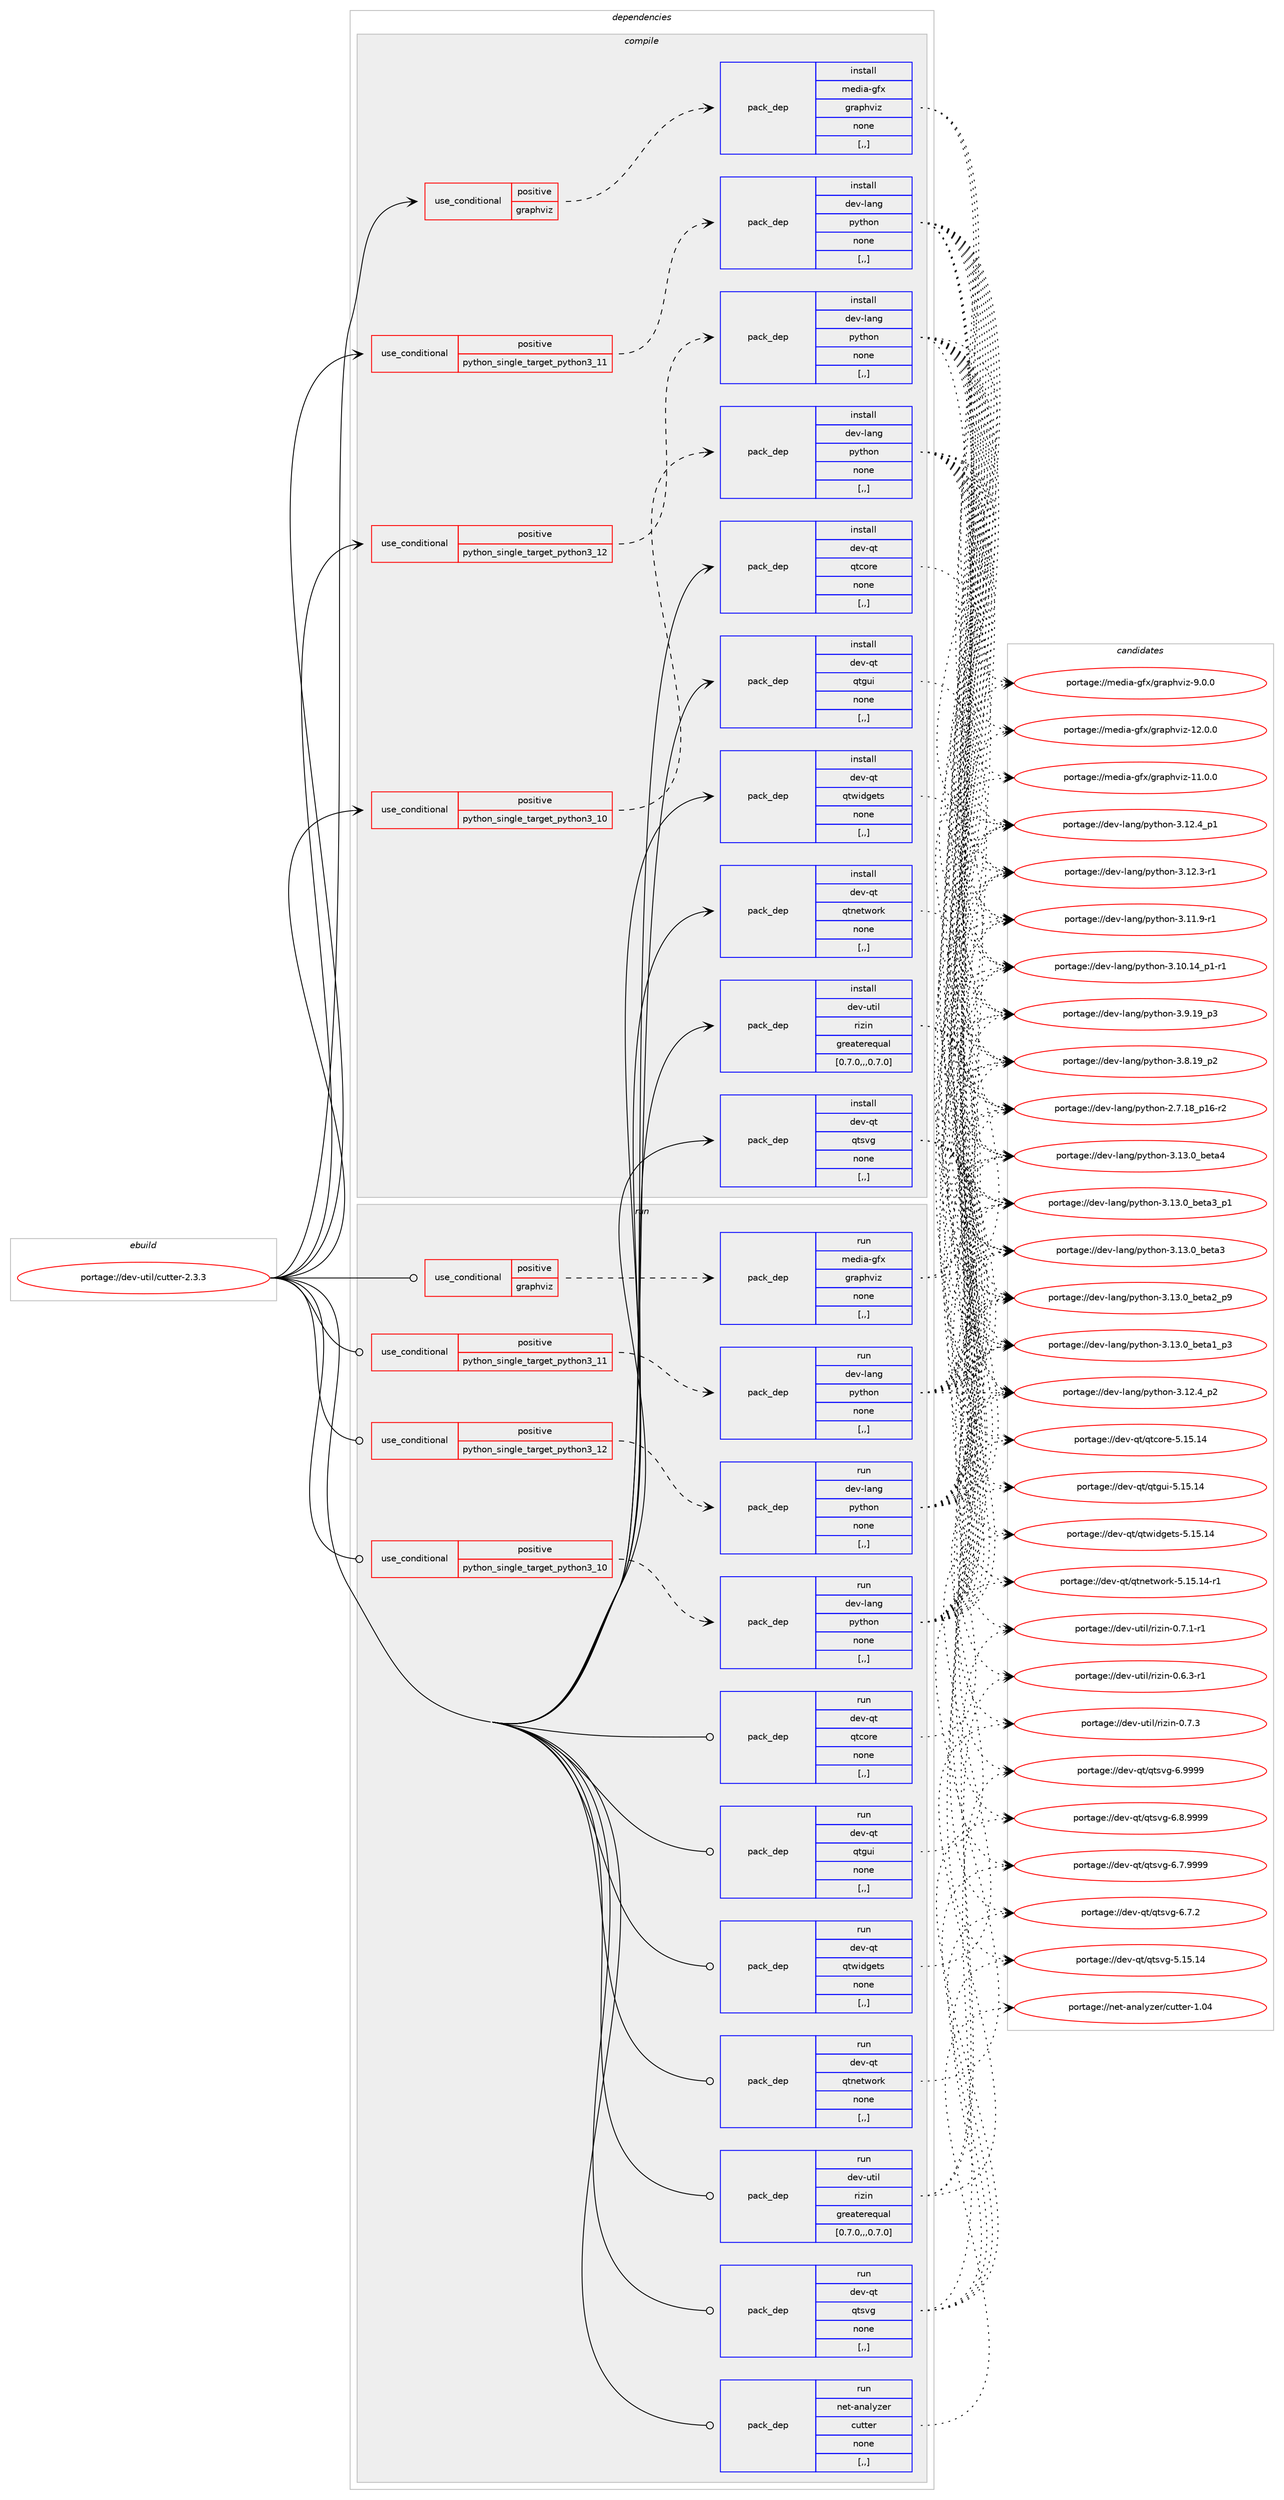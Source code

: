 digraph prolog {

# *************
# Graph options
# *************

newrank=true;
concentrate=true;
compound=true;
graph [rankdir=LR,fontname=Helvetica,fontsize=10,ranksep=1.5];#, ranksep=2.5, nodesep=0.2];
edge  [arrowhead=vee];
node  [fontname=Helvetica,fontsize=10];

# **********
# The ebuild
# **********

subgraph cluster_leftcol {
color=gray;
label=<<i>ebuild</i>>;
id [label="portage://dev-util/cutter-2.3.3", color=red, width=4, href="../dev-util/cutter-2.3.3.svg"];
}

# ****************
# The dependencies
# ****************

subgraph cluster_midcol {
color=gray;
label=<<i>dependencies</i>>;
subgraph cluster_compile {
fillcolor="#eeeeee";
style=filled;
label=<<i>compile</i>>;
subgraph cond60415 {
dependency214159 [label=<<TABLE BORDER="0" CELLBORDER="1" CELLSPACING="0" CELLPADDING="4"><TR><TD ROWSPAN="3" CELLPADDING="10">use_conditional</TD></TR><TR><TD>positive</TD></TR><TR><TD>graphviz</TD></TR></TABLE>>, shape=none, color=red];
subgraph pack152339 {
dependency214160 [label=<<TABLE BORDER="0" CELLBORDER="1" CELLSPACING="0" CELLPADDING="4" WIDTH="220"><TR><TD ROWSPAN="6" CELLPADDING="30">pack_dep</TD></TR><TR><TD WIDTH="110">install</TD></TR><TR><TD>media-gfx</TD></TR><TR><TD>graphviz</TD></TR><TR><TD>none</TD></TR><TR><TD>[,,]</TD></TR></TABLE>>, shape=none, color=blue];
}
dependency214159:e -> dependency214160:w [weight=20,style="dashed",arrowhead="vee"];
}
id:e -> dependency214159:w [weight=20,style="solid",arrowhead="vee"];
subgraph cond60416 {
dependency214161 [label=<<TABLE BORDER="0" CELLBORDER="1" CELLSPACING="0" CELLPADDING="4"><TR><TD ROWSPAN="3" CELLPADDING="10">use_conditional</TD></TR><TR><TD>positive</TD></TR><TR><TD>python_single_target_python3_10</TD></TR></TABLE>>, shape=none, color=red];
subgraph pack152340 {
dependency214162 [label=<<TABLE BORDER="0" CELLBORDER="1" CELLSPACING="0" CELLPADDING="4" WIDTH="220"><TR><TD ROWSPAN="6" CELLPADDING="30">pack_dep</TD></TR><TR><TD WIDTH="110">install</TD></TR><TR><TD>dev-lang</TD></TR><TR><TD>python</TD></TR><TR><TD>none</TD></TR><TR><TD>[,,]</TD></TR></TABLE>>, shape=none, color=blue];
}
dependency214161:e -> dependency214162:w [weight=20,style="dashed",arrowhead="vee"];
}
id:e -> dependency214161:w [weight=20,style="solid",arrowhead="vee"];
subgraph cond60417 {
dependency214163 [label=<<TABLE BORDER="0" CELLBORDER="1" CELLSPACING="0" CELLPADDING="4"><TR><TD ROWSPAN="3" CELLPADDING="10">use_conditional</TD></TR><TR><TD>positive</TD></TR><TR><TD>python_single_target_python3_11</TD></TR></TABLE>>, shape=none, color=red];
subgraph pack152341 {
dependency214164 [label=<<TABLE BORDER="0" CELLBORDER="1" CELLSPACING="0" CELLPADDING="4" WIDTH="220"><TR><TD ROWSPAN="6" CELLPADDING="30">pack_dep</TD></TR><TR><TD WIDTH="110">install</TD></TR><TR><TD>dev-lang</TD></TR><TR><TD>python</TD></TR><TR><TD>none</TD></TR><TR><TD>[,,]</TD></TR></TABLE>>, shape=none, color=blue];
}
dependency214163:e -> dependency214164:w [weight=20,style="dashed",arrowhead="vee"];
}
id:e -> dependency214163:w [weight=20,style="solid",arrowhead="vee"];
subgraph cond60418 {
dependency214165 [label=<<TABLE BORDER="0" CELLBORDER="1" CELLSPACING="0" CELLPADDING="4"><TR><TD ROWSPAN="3" CELLPADDING="10">use_conditional</TD></TR><TR><TD>positive</TD></TR><TR><TD>python_single_target_python3_12</TD></TR></TABLE>>, shape=none, color=red];
subgraph pack152342 {
dependency214166 [label=<<TABLE BORDER="0" CELLBORDER="1" CELLSPACING="0" CELLPADDING="4" WIDTH="220"><TR><TD ROWSPAN="6" CELLPADDING="30">pack_dep</TD></TR><TR><TD WIDTH="110">install</TD></TR><TR><TD>dev-lang</TD></TR><TR><TD>python</TD></TR><TR><TD>none</TD></TR><TR><TD>[,,]</TD></TR></TABLE>>, shape=none, color=blue];
}
dependency214165:e -> dependency214166:w [weight=20,style="dashed",arrowhead="vee"];
}
id:e -> dependency214165:w [weight=20,style="solid",arrowhead="vee"];
subgraph pack152343 {
dependency214167 [label=<<TABLE BORDER="0" CELLBORDER="1" CELLSPACING="0" CELLPADDING="4" WIDTH="220"><TR><TD ROWSPAN="6" CELLPADDING="30">pack_dep</TD></TR><TR><TD WIDTH="110">install</TD></TR><TR><TD>dev-qt</TD></TR><TR><TD>qtcore</TD></TR><TR><TD>none</TD></TR><TR><TD>[,,]</TD></TR></TABLE>>, shape=none, color=blue];
}
id:e -> dependency214167:w [weight=20,style="solid",arrowhead="vee"];
subgraph pack152344 {
dependency214168 [label=<<TABLE BORDER="0" CELLBORDER="1" CELLSPACING="0" CELLPADDING="4" WIDTH="220"><TR><TD ROWSPAN="6" CELLPADDING="30">pack_dep</TD></TR><TR><TD WIDTH="110">install</TD></TR><TR><TD>dev-qt</TD></TR><TR><TD>qtgui</TD></TR><TR><TD>none</TD></TR><TR><TD>[,,]</TD></TR></TABLE>>, shape=none, color=blue];
}
id:e -> dependency214168:w [weight=20,style="solid",arrowhead="vee"];
subgraph pack152345 {
dependency214169 [label=<<TABLE BORDER="0" CELLBORDER="1" CELLSPACING="0" CELLPADDING="4" WIDTH="220"><TR><TD ROWSPAN="6" CELLPADDING="30">pack_dep</TD></TR><TR><TD WIDTH="110">install</TD></TR><TR><TD>dev-qt</TD></TR><TR><TD>qtnetwork</TD></TR><TR><TD>none</TD></TR><TR><TD>[,,]</TD></TR></TABLE>>, shape=none, color=blue];
}
id:e -> dependency214169:w [weight=20,style="solid",arrowhead="vee"];
subgraph pack152346 {
dependency214170 [label=<<TABLE BORDER="0" CELLBORDER="1" CELLSPACING="0" CELLPADDING="4" WIDTH="220"><TR><TD ROWSPAN="6" CELLPADDING="30">pack_dep</TD></TR><TR><TD WIDTH="110">install</TD></TR><TR><TD>dev-qt</TD></TR><TR><TD>qtsvg</TD></TR><TR><TD>none</TD></TR><TR><TD>[,,]</TD></TR></TABLE>>, shape=none, color=blue];
}
id:e -> dependency214170:w [weight=20,style="solid",arrowhead="vee"];
subgraph pack152347 {
dependency214171 [label=<<TABLE BORDER="0" CELLBORDER="1" CELLSPACING="0" CELLPADDING="4" WIDTH="220"><TR><TD ROWSPAN="6" CELLPADDING="30">pack_dep</TD></TR><TR><TD WIDTH="110">install</TD></TR><TR><TD>dev-qt</TD></TR><TR><TD>qtwidgets</TD></TR><TR><TD>none</TD></TR><TR><TD>[,,]</TD></TR></TABLE>>, shape=none, color=blue];
}
id:e -> dependency214171:w [weight=20,style="solid",arrowhead="vee"];
subgraph pack152348 {
dependency214172 [label=<<TABLE BORDER="0" CELLBORDER="1" CELLSPACING="0" CELLPADDING="4" WIDTH="220"><TR><TD ROWSPAN="6" CELLPADDING="30">pack_dep</TD></TR><TR><TD WIDTH="110">install</TD></TR><TR><TD>dev-util</TD></TR><TR><TD>rizin</TD></TR><TR><TD>greaterequal</TD></TR><TR><TD>[0.7.0,,,0.7.0]</TD></TR></TABLE>>, shape=none, color=blue];
}
id:e -> dependency214172:w [weight=20,style="solid",arrowhead="vee"];
}
subgraph cluster_compileandrun {
fillcolor="#eeeeee";
style=filled;
label=<<i>compile and run</i>>;
}
subgraph cluster_run {
fillcolor="#eeeeee";
style=filled;
label=<<i>run</i>>;
subgraph cond60419 {
dependency214173 [label=<<TABLE BORDER="0" CELLBORDER="1" CELLSPACING="0" CELLPADDING="4"><TR><TD ROWSPAN="3" CELLPADDING="10">use_conditional</TD></TR><TR><TD>positive</TD></TR><TR><TD>graphviz</TD></TR></TABLE>>, shape=none, color=red];
subgraph pack152349 {
dependency214174 [label=<<TABLE BORDER="0" CELLBORDER="1" CELLSPACING="0" CELLPADDING="4" WIDTH="220"><TR><TD ROWSPAN="6" CELLPADDING="30">pack_dep</TD></TR><TR><TD WIDTH="110">run</TD></TR><TR><TD>media-gfx</TD></TR><TR><TD>graphviz</TD></TR><TR><TD>none</TD></TR><TR><TD>[,,]</TD></TR></TABLE>>, shape=none, color=blue];
}
dependency214173:e -> dependency214174:w [weight=20,style="dashed",arrowhead="vee"];
}
id:e -> dependency214173:w [weight=20,style="solid",arrowhead="odot"];
subgraph cond60420 {
dependency214175 [label=<<TABLE BORDER="0" CELLBORDER="1" CELLSPACING="0" CELLPADDING="4"><TR><TD ROWSPAN="3" CELLPADDING="10">use_conditional</TD></TR><TR><TD>positive</TD></TR><TR><TD>python_single_target_python3_10</TD></TR></TABLE>>, shape=none, color=red];
subgraph pack152350 {
dependency214176 [label=<<TABLE BORDER="0" CELLBORDER="1" CELLSPACING="0" CELLPADDING="4" WIDTH="220"><TR><TD ROWSPAN="6" CELLPADDING="30">pack_dep</TD></TR><TR><TD WIDTH="110">run</TD></TR><TR><TD>dev-lang</TD></TR><TR><TD>python</TD></TR><TR><TD>none</TD></TR><TR><TD>[,,]</TD></TR></TABLE>>, shape=none, color=blue];
}
dependency214175:e -> dependency214176:w [weight=20,style="dashed",arrowhead="vee"];
}
id:e -> dependency214175:w [weight=20,style="solid",arrowhead="odot"];
subgraph cond60421 {
dependency214177 [label=<<TABLE BORDER="0" CELLBORDER="1" CELLSPACING="0" CELLPADDING="4"><TR><TD ROWSPAN="3" CELLPADDING="10">use_conditional</TD></TR><TR><TD>positive</TD></TR><TR><TD>python_single_target_python3_11</TD></TR></TABLE>>, shape=none, color=red];
subgraph pack152351 {
dependency214178 [label=<<TABLE BORDER="0" CELLBORDER="1" CELLSPACING="0" CELLPADDING="4" WIDTH="220"><TR><TD ROWSPAN="6" CELLPADDING="30">pack_dep</TD></TR><TR><TD WIDTH="110">run</TD></TR><TR><TD>dev-lang</TD></TR><TR><TD>python</TD></TR><TR><TD>none</TD></TR><TR><TD>[,,]</TD></TR></TABLE>>, shape=none, color=blue];
}
dependency214177:e -> dependency214178:w [weight=20,style="dashed",arrowhead="vee"];
}
id:e -> dependency214177:w [weight=20,style="solid",arrowhead="odot"];
subgraph cond60422 {
dependency214179 [label=<<TABLE BORDER="0" CELLBORDER="1" CELLSPACING="0" CELLPADDING="4"><TR><TD ROWSPAN="3" CELLPADDING="10">use_conditional</TD></TR><TR><TD>positive</TD></TR><TR><TD>python_single_target_python3_12</TD></TR></TABLE>>, shape=none, color=red];
subgraph pack152352 {
dependency214180 [label=<<TABLE BORDER="0" CELLBORDER="1" CELLSPACING="0" CELLPADDING="4" WIDTH="220"><TR><TD ROWSPAN="6" CELLPADDING="30">pack_dep</TD></TR><TR><TD WIDTH="110">run</TD></TR><TR><TD>dev-lang</TD></TR><TR><TD>python</TD></TR><TR><TD>none</TD></TR><TR><TD>[,,]</TD></TR></TABLE>>, shape=none, color=blue];
}
dependency214179:e -> dependency214180:w [weight=20,style="dashed",arrowhead="vee"];
}
id:e -> dependency214179:w [weight=20,style="solid",arrowhead="odot"];
subgraph pack152353 {
dependency214181 [label=<<TABLE BORDER="0" CELLBORDER="1" CELLSPACING="0" CELLPADDING="4" WIDTH="220"><TR><TD ROWSPAN="6" CELLPADDING="30">pack_dep</TD></TR><TR><TD WIDTH="110">run</TD></TR><TR><TD>dev-qt</TD></TR><TR><TD>qtcore</TD></TR><TR><TD>none</TD></TR><TR><TD>[,,]</TD></TR></TABLE>>, shape=none, color=blue];
}
id:e -> dependency214181:w [weight=20,style="solid",arrowhead="odot"];
subgraph pack152354 {
dependency214182 [label=<<TABLE BORDER="0" CELLBORDER="1" CELLSPACING="0" CELLPADDING="4" WIDTH="220"><TR><TD ROWSPAN="6" CELLPADDING="30">pack_dep</TD></TR><TR><TD WIDTH="110">run</TD></TR><TR><TD>dev-qt</TD></TR><TR><TD>qtgui</TD></TR><TR><TD>none</TD></TR><TR><TD>[,,]</TD></TR></TABLE>>, shape=none, color=blue];
}
id:e -> dependency214182:w [weight=20,style="solid",arrowhead="odot"];
subgraph pack152355 {
dependency214183 [label=<<TABLE BORDER="0" CELLBORDER="1" CELLSPACING="0" CELLPADDING="4" WIDTH="220"><TR><TD ROWSPAN="6" CELLPADDING="30">pack_dep</TD></TR><TR><TD WIDTH="110">run</TD></TR><TR><TD>dev-qt</TD></TR><TR><TD>qtnetwork</TD></TR><TR><TD>none</TD></TR><TR><TD>[,,]</TD></TR></TABLE>>, shape=none, color=blue];
}
id:e -> dependency214183:w [weight=20,style="solid",arrowhead="odot"];
subgraph pack152356 {
dependency214184 [label=<<TABLE BORDER="0" CELLBORDER="1" CELLSPACING="0" CELLPADDING="4" WIDTH="220"><TR><TD ROWSPAN="6" CELLPADDING="30">pack_dep</TD></TR><TR><TD WIDTH="110">run</TD></TR><TR><TD>dev-qt</TD></TR><TR><TD>qtsvg</TD></TR><TR><TD>none</TD></TR><TR><TD>[,,]</TD></TR></TABLE>>, shape=none, color=blue];
}
id:e -> dependency214184:w [weight=20,style="solid",arrowhead="odot"];
subgraph pack152357 {
dependency214185 [label=<<TABLE BORDER="0" CELLBORDER="1" CELLSPACING="0" CELLPADDING="4" WIDTH="220"><TR><TD ROWSPAN="6" CELLPADDING="30">pack_dep</TD></TR><TR><TD WIDTH="110">run</TD></TR><TR><TD>dev-qt</TD></TR><TR><TD>qtwidgets</TD></TR><TR><TD>none</TD></TR><TR><TD>[,,]</TD></TR></TABLE>>, shape=none, color=blue];
}
id:e -> dependency214185:w [weight=20,style="solid",arrowhead="odot"];
subgraph pack152358 {
dependency214186 [label=<<TABLE BORDER="0" CELLBORDER="1" CELLSPACING="0" CELLPADDING="4" WIDTH="220"><TR><TD ROWSPAN="6" CELLPADDING="30">pack_dep</TD></TR><TR><TD WIDTH="110">run</TD></TR><TR><TD>dev-util</TD></TR><TR><TD>rizin</TD></TR><TR><TD>greaterequal</TD></TR><TR><TD>[0.7.0,,,0.7.0]</TD></TR></TABLE>>, shape=none, color=blue];
}
id:e -> dependency214186:w [weight=20,style="solid",arrowhead="odot"];
subgraph pack152359 {
dependency214187 [label=<<TABLE BORDER="0" CELLBORDER="1" CELLSPACING="0" CELLPADDING="4" WIDTH="220"><TR><TD ROWSPAN="6" CELLPADDING="30">pack_dep</TD></TR><TR><TD WIDTH="110">run</TD></TR><TR><TD>net-analyzer</TD></TR><TR><TD>cutter</TD></TR><TR><TD>none</TD></TR><TR><TD>[,,]</TD></TR></TABLE>>, shape=none, color=blue];
}
id:e -> dependency214187:w [weight=20,style="solid",arrowhead="odot"];
}
}

# **************
# The candidates
# **************

subgraph cluster_choices {
rank=same;
color=gray;
label=<<i>candidates</i>>;

subgraph choice152339 {
color=black;
nodesep=1;
choice1091011001059745103102120471031149711210411810512245495046484648 [label="portage://media-gfx/graphviz-12.0.0", color=red, width=4,href="../media-gfx/graphviz-12.0.0.svg"];
choice1091011001059745103102120471031149711210411810512245494946484648 [label="portage://media-gfx/graphviz-11.0.0", color=red, width=4,href="../media-gfx/graphviz-11.0.0.svg"];
choice10910110010597451031021204710311497112104118105122455746484648 [label="portage://media-gfx/graphviz-9.0.0", color=red, width=4,href="../media-gfx/graphviz-9.0.0.svg"];
dependency214160:e -> choice1091011001059745103102120471031149711210411810512245495046484648:w [style=dotted,weight="100"];
dependency214160:e -> choice1091011001059745103102120471031149711210411810512245494946484648:w [style=dotted,weight="100"];
dependency214160:e -> choice10910110010597451031021204710311497112104118105122455746484648:w [style=dotted,weight="100"];
}
subgraph choice152340 {
color=black;
nodesep=1;
choice1001011184510897110103471121211161041111104551464951464895981011169752 [label="portage://dev-lang/python-3.13.0_beta4", color=red, width=4,href="../dev-lang/python-3.13.0_beta4.svg"];
choice10010111845108971101034711212111610411111045514649514648959810111697519511249 [label="portage://dev-lang/python-3.13.0_beta3_p1", color=red, width=4,href="../dev-lang/python-3.13.0_beta3_p1.svg"];
choice1001011184510897110103471121211161041111104551464951464895981011169751 [label="portage://dev-lang/python-3.13.0_beta3", color=red, width=4,href="../dev-lang/python-3.13.0_beta3.svg"];
choice10010111845108971101034711212111610411111045514649514648959810111697509511257 [label="portage://dev-lang/python-3.13.0_beta2_p9", color=red, width=4,href="../dev-lang/python-3.13.0_beta2_p9.svg"];
choice10010111845108971101034711212111610411111045514649514648959810111697499511251 [label="portage://dev-lang/python-3.13.0_beta1_p3", color=red, width=4,href="../dev-lang/python-3.13.0_beta1_p3.svg"];
choice100101118451089711010347112121116104111110455146495046529511250 [label="portage://dev-lang/python-3.12.4_p2", color=red, width=4,href="../dev-lang/python-3.12.4_p2.svg"];
choice100101118451089711010347112121116104111110455146495046529511249 [label="portage://dev-lang/python-3.12.4_p1", color=red, width=4,href="../dev-lang/python-3.12.4_p1.svg"];
choice100101118451089711010347112121116104111110455146495046514511449 [label="portage://dev-lang/python-3.12.3-r1", color=red, width=4,href="../dev-lang/python-3.12.3-r1.svg"];
choice100101118451089711010347112121116104111110455146494946574511449 [label="portage://dev-lang/python-3.11.9-r1", color=red, width=4,href="../dev-lang/python-3.11.9-r1.svg"];
choice100101118451089711010347112121116104111110455146494846495295112494511449 [label="portage://dev-lang/python-3.10.14_p1-r1", color=red, width=4,href="../dev-lang/python-3.10.14_p1-r1.svg"];
choice100101118451089711010347112121116104111110455146574649579511251 [label="portage://dev-lang/python-3.9.19_p3", color=red, width=4,href="../dev-lang/python-3.9.19_p3.svg"];
choice100101118451089711010347112121116104111110455146564649579511250 [label="portage://dev-lang/python-3.8.19_p2", color=red, width=4,href="../dev-lang/python-3.8.19_p2.svg"];
choice100101118451089711010347112121116104111110455046554649569511249544511450 [label="portage://dev-lang/python-2.7.18_p16-r2", color=red, width=4,href="../dev-lang/python-2.7.18_p16-r2.svg"];
dependency214162:e -> choice1001011184510897110103471121211161041111104551464951464895981011169752:w [style=dotted,weight="100"];
dependency214162:e -> choice10010111845108971101034711212111610411111045514649514648959810111697519511249:w [style=dotted,weight="100"];
dependency214162:e -> choice1001011184510897110103471121211161041111104551464951464895981011169751:w [style=dotted,weight="100"];
dependency214162:e -> choice10010111845108971101034711212111610411111045514649514648959810111697509511257:w [style=dotted,weight="100"];
dependency214162:e -> choice10010111845108971101034711212111610411111045514649514648959810111697499511251:w [style=dotted,weight="100"];
dependency214162:e -> choice100101118451089711010347112121116104111110455146495046529511250:w [style=dotted,weight="100"];
dependency214162:e -> choice100101118451089711010347112121116104111110455146495046529511249:w [style=dotted,weight="100"];
dependency214162:e -> choice100101118451089711010347112121116104111110455146495046514511449:w [style=dotted,weight="100"];
dependency214162:e -> choice100101118451089711010347112121116104111110455146494946574511449:w [style=dotted,weight="100"];
dependency214162:e -> choice100101118451089711010347112121116104111110455146494846495295112494511449:w [style=dotted,weight="100"];
dependency214162:e -> choice100101118451089711010347112121116104111110455146574649579511251:w [style=dotted,weight="100"];
dependency214162:e -> choice100101118451089711010347112121116104111110455146564649579511250:w [style=dotted,weight="100"];
dependency214162:e -> choice100101118451089711010347112121116104111110455046554649569511249544511450:w [style=dotted,weight="100"];
}
subgraph choice152341 {
color=black;
nodesep=1;
choice1001011184510897110103471121211161041111104551464951464895981011169752 [label="portage://dev-lang/python-3.13.0_beta4", color=red, width=4,href="../dev-lang/python-3.13.0_beta4.svg"];
choice10010111845108971101034711212111610411111045514649514648959810111697519511249 [label="portage://dev-lang/python-3.13.0_beta3_p1", color=red, width=4,href="../dev-lang/python-3.13.0_beta3_p1.svg"];
choice1001011184510897110103471121211161041111104551464951464895981011169751 [label="portage://dev-lang/python-3.13.0_beta3", color=red, width=4,href="../dev-lang/python-3.13.0_beta3.svg"];
choice10010111845108971101034711212111610411111045514649514648959810111697509511257 [label="portage://dev-lang/python-3.13.0_beta2_p9", color=red, width=4,href="../dev-lang/python-3.13.0_beta2_p9.svg"];
choice10010111845108971101034711212111610411111045514649514648959810111697499511251 [label="portage://dev-lang/python-3.13.0_beta1_p3", color=red, width=4,href="../dev-lang/python-3.13.0_beta1_p3.svg"];
choice100101118451089711010347112121116104111110455146495046529511250 [label="portage://dev-lang/python-3.12.4_p2", color=red, width=4,href="../dev-lang/python-3.12.4_p2.svg"];
choice100101118451089711010347112121116104111110455146495046529511249 [label="portage://dev-lang/python-3.12.4_p1", color=red, width=4,href="../dev-lang/python-3.12.4_p1.svg"];
choice100101118451089711010347112121116104111110455146495046514511449 [label="portage://dev-lang/python-3.12.3-r1", color=red, width=4,href="../dev-lang/python-3.12.3-r1.svg"];
choice100101118451089711010347112121116104111110455146494946574511449 [label="portage://dev-lang/python-3.11.9-r1", color=red, width=4,href="../dev-lang/python-3.11.9-r1.svg"];
choice100101118451089711010347112121116104111110455146494846495295112494511449 [label="portage://dev-lang/python-3.10.14_p1-r1", color=red, width=4,href="../dev-lang/python-3.10.14_p1-r1.svg"];
choice100101118451089711010347112121116104111110455146574649579511251 [label="portage://dev-lang/python-3.9.19_p3", color=red, width=4,href="../dev-lang/python-3.9.19_p3.svg"];
choice100101118451089711010347112121116104111110455146564649579511250 [label="portage://dev-lang/python-3.8.19_p2", color=red, width=4,href="../dev-lang/python-3.8.19_p2.svg"];
choice100101118451089711010347112121116104111110455046554649569511249544511450 [label="portage://dev-lang/python-2.7.18_p16-r2", color=red, width=4,href="../dev-lang/python-2.7.18_p16-r2.svg"];
dependency214164:e -> choice1001011184510897110103471121211161041111104551464951464895981011169752:w [style=dotted,weight="100"];
dependency214164:e -> choice10010111845108971101034711212111610411111045514649514648959810111697519511249:w [style=dotted,weight="100"];
dependency214164:e -> choice1001011184510897110103471121211161041111104551464951464895981011169751:w [style=dotted,weight="100"];
dependency214164:e -> choice10010111845108971101034711212111610411111045514649514648959810111697509511257:w [style=dotted,weight="100"];
dependency214164:e -> choice10010111845108971101034711212111610411111045514649514648959810111697499511251:w [style=dotted,weight="100"];
dependency214164:e -> choice100101118451089711010347112121116104111110455146495046529511250:w [style=dotted,weight="100"];
dependency214164:e -> choice100101118451089711010347112121116104111110455146495046529511249:w [style=dotted,weight="100"];
dependency214164:e -> choice100101118451089711010347112121116104111110455146495046514511449:w [style=dotted,weight="100"];
dependency214164:e -> choice100101118451089711010347112121116104111110455146494946574511449:w [style=dotted,weight="100"];
dependency214164:e -> choice100101118451089711010347112121116104111110455146494846495295112494511449:w [style=dotted,weight="100"];
dependency214164:e -> choice100101118451089711010347112121116104111110455146574649579511251:w [style=dotted,weight="100"];
dependency214164:e -> choice100101118451089711010347112121116104111110455146564649579511250:w [style=dotted,weight="100"];
dependency214164:e -> choice100101118451089711010347112121116104111110455046554649569511249544511450:w [style=dotted,weight="100"];
}
subgraph choice152342 {
color=black;
nodesep=1;
choice1001011184510897110103471121211161041111104551464951464895981011169752 [label="portage://dev-lang/python-3.13.0_beta4", color=red, width=4,href="../dev-lang/python-3.13.0_beta4.svg"];
choice10010111845108971101034711212111610411111045514649514648959810111697519511249 [label="portage://dev-lang/python-3.13.0_beta3_p1", color=red, width=4,href="../dev-lang/python-3.13.0_beta3_p1.svg"];
choice1001011184510897110103471121211161041111104551464951464895981011169751 [label="portage://dev-lang/python-3.13.0_beta3", color=red, width=4,href="../dev-lang/python-3.13.0_beta3.svg"];
choice10010111845108971101034711212111610411111045514649514648959810111697509511257 [label="portage://dev-lang/python-3.13.0_beta2_p9", color=red, width=4,href="../dev-lang/python-3.13.0_beta2_p9.svg"];
choice10010111845108971101034711212111610411111045514649514648959810111697499511251 [label="portage://dev-lang/python-3.13.0_beta1_p3", color=red, width=4,href="../dev-lang/python-3.13.0_beta1_p3.svg"];
choice100101118451089711010347112121116104111110455146495046529511250 [label="portage://dev-lang/python-3.12.4_p2", color=red, width=4,href="../dev-lang/python-3.12.4_p2.svg"];
choice100101118451089711010347112121116104111110455146495046529511249 [label="portage://dev-lang/python-3.12.4_p1", color=red, width=4,href="../dev-lang/python-3.12.4_p1.svg"];
choice100101118451089711010347112121116104111110455146495046514511449 [label="portage://dev-lang/python-3.12.3-r1", color=red, width=4,href="../dev-lang/python-3.12.3-r1.svg"];
choice100101118451089711010347112121116104111110455146494946574511449 [label="portage://dev-lang/python-3.11.9-r1", color=red, width=4,href="../dev-lang/python-3.11.9-r1.svg"];
choice100101118451089711010347112121116104111110455146494846495295112494511449 [label="portage://dev-lang/python-3.10.14_p1-r1", color=red, width=4,href="../dev-lang/python-3.10.14_p1-r1.svg"];
choice100101118451089711010347112121116104111110455146574649579511251 [label="portage://dev-lang/python-3.9.19_p3", color=red, width=4,href="../dev-lang/python-3.9.19_p3.svg"];
choice100101118451089711010347112121116104111110455146564649579511250 [label="portage://dev-lang/python-3.8.19_p2", color=red, width=4,href="../dev-lang/python-3.8.19_p2.svg"];
choice100101118451089711010347112121116104111110455046554649569511249544511450 [label="portage://dev-lang/python-2.7.18_p16-r2", color=red, width=4,href="../dev-lang/python-2.7.18_p16-r2.svg"];
dependency214166:e -> choice1001011184510897110103471121211161041111104551464951464895981011169752:w [style=dotted,weight="100"];
dependency214166:e -> choice10010111845108971101034711212111610411111045514649514648959810111697519511249:w [style=dotted,weight="100"];
dependency214166:e -> choice1001011184510897110103471121211161041111104551464951464895981011169751:w [style=dotted,weight="100"];
dependency214166:e -> choice10010111845108971101034711212111610411111045514649514648959810111697509511257:w [style=dotted,weight="100"];
dependency214166:e -> choice10010111845108971101034711212111610411111045514649514648959810111697499511251:w [style=dotted,weight="100"];
dependency214166:e -> choice100101118451089711010347112121116104111110455146495046529511250:w [style=dotted,weight="100"];
dependency214166:e -> choice100101118451089711010347112121116104111110455146495046529511249:w [style=dotted,weight="100"];
dependency214166:e -> choice100101118451089711010347112121116104111110455146495046514511449:w [style=dotted,weight="100"];
dependency214166:e -> choice100101118451089711010347112121116104111110455146494946574511449:w [style=dotted,weight="100"];
dependency214166:e -> choice100101118451089711010347112121116104111110455146494846495295112494511449:w [style=dotted,weight="100"];
dependency214166:e -> choice100101118451089711010347112121116104111110455146574649579511251:w [style=dotted,weight="100"];
dependency214166:e -> choice100101118451089711010347112121116104111110455146564649579511250:w [style=dotted,weight="100"];
dependency214166:e -> choice100101118451089711010347112121116104111110455046554649569511249544511450:w [style=dotted,weight="100"];
}
subgraph choice152343 {
color=black;
nodesep=1;
choice1001011184511311647113116991111141014553464953464952 [label="portage://dev-qt/qtcore-5.15.14", color=red, width=4,href="../dev-qt/qtcore-5.15.14.svg"];
dependency214167:e -> choice1001011184511311647113116991111141014553464953464952:w [style=dotted,weight="100"];
}
subgraph choice152344 {
color=black;
nodesep=1;
choice10010111845113116471131161031171054553464953464952 [label="portage://dev-qt/qtgui-5.15.14", color=red, width=4,href="../dev-qt/qtgui-5.15.14.svg"];
dependency214168:e -> choice10010111845113116471131161031171054553464953464952:w [style=dotted,weight="100"];
}
subgraph choice152345 {
color=black;
nodesep=1;
choice100101118451131164711311611010111611911111410745534649534649524511449 [label="portage://dev-qt/qtnetwork-5.15.14-r1", color=red, width=4,href="../dev-qt/qtnetwork-5.15.14-r1.svg"];
dependency214169:e -> choice100101118451131164711311611010111611911111410745534649534649524511449:w [style=dotted,weight="100"];
}
subgraph choice152346 {
color=black;
nodesep=1;
choice100101118451131164711311611511810345544657575757 [label="portage://dev-qt/qtsvg-6.9999", color=red, width=4,href="../dev-qt/qtsvg-6.9999.svg"];
choice1001011184511311647113116115118103455446564657575757 [label="portage://dev-qt/qtsvg-6.8.9999", color=red, width=4,href="../dev-qt/qtsvg-6.8.9999.svg"];
choice1001011184511311647113116115118103455446554657575757 [label="portage://dev-qt/qtsvg-6.7.9999", color=red, width=4,href="../dev-qt/qtsvg-6.7.9999.svg"];
choice1001011184511311647113116115118103455446554650 [label="portage://dev-qt/qtsvg-6.7.2", color=red, width=4,href="../dev-qt/qtsvg-6.7.2.svg"];
choice10010111845113116471131161151181034553464953464952 [label="portage://dev-qt/qtsvg-5.15.14", color=red, width=4,href="../dev-qt/qtsvg-5.15.14.svg"];
dependency214170:e -> choice100101118451131164711311611511810345544657575757:w [style=dotted,weight="100"];
dependency214170:e -> choice1001011184511311647113116115118103455446564657575757:w [style=dotted,weight="100"];
dependency214170:e -> choice1001011184511311647113116115118103455446554657575757:w [style=dotted,weight="100"];
dependency214170:e -> choice1001011184511311647113116115118103455446554650:w [style=dotted,weight="100"];
dependency214170:e -> choice10010111845113116471131161151181034553464953464952:w [style=dotted,weight="100"];
}
subgraph choice152347 {
color=black;
nodesep=1;
choice10010111845113116471131161191051001031011161154553464953464952 [label="portage://dev-qt/qtwidgets-5.15.14", color=red, width=4,href="../dev-qt/qtwidgets-5.15.14.svg"];
dependency214171:e -> choice10010111845113116471131161191051001031011161154553464953464952:w [style=dotted,weight="100"];
}
subgraph choice152348 {
color=black;
nodesep=1;
choice1001011184511711610510847114105122105110454846554651 [label="portage://dev-util/rizin-0.7.3", color=red, width=4,href="../dev-util/rizin-0.7.3.svg"];
choice10010111845117116105108471141051221051104548465546494511449 [label="portage://dev-util/rizin-0.7.1-r1", color=red, width=4,href="../dev-util/rizin-0.7.1-r1.svg"];
choice10010111845117116105108471141051221051104548465446514511449 [label="portage://dev-util/rizin-0.6.3-r1", color=red, width=4,href="../dev-util/rizin-0.6.3-r1.svg"];
dependency214172:e -> choice1001011184511711610510847114105122105110454846554651:w [style=dotted,weight="100"];
dependency214172:e -> choice10010111845117116105108471141051221051104548465546494511449:w [style=dotted,weight="100"];
dependency214172:e -> choice10010111845117116105108471141051221051104548465446514511449:w [style=dotted,weight="100"];
}
subgraph choice152349 {
color=black;
nodesep=1;
choice1091011001059745103102120471031149711210411810512245495046484648 [label="portage://media-gfx/graphviz-12.0.0", color=red, width=4,href="../media-gfx/graphviz-12.0.0.svg"];
choice1091011001059745103102120471031149711210411810512245494946484648 [label="portage://media-gfx/graphviz-11.0.0", color=red, width=4,href="../media-gfx/graphviz-11.0.0.svg"];
choice10910110010597451031021204710311497112104118105122455746484648 [label="portage://media-gfx/graphviz-9.0.0", color=red, width=4,href="../media-gfx/graphviz-9.0.0.svg"];
dependency214174:e -> choice1091011001059745103102120471031149711210411810512245495046484648:w [style=dotted,weight="100"];
dependency214174:e -> choice1091011001059745103102120471031149711210411810512245494946484648:w [style=dotted,weight="100"];
dependency214174:e -> choice10910110010597451031021204710311497112104118105122455746484648:w [style=dotted,weight="100"];
}
subgraph choice152350 {
color=black;
nodesep=1;
choice1001011184510897110103471121211161041111104551464951464895981011169752 [label="portage://dev-lang/python-3.13.0_beta4", color=red, width=4,href="../dev-lang/python-3.13.0_beta4.svg"];
choice10010111845108971101034711212111610411111045514649514648959810111697519511249 [label="portage://dev-lang/python-3.13.0_beta3_p1", color=red, width=4,href="../dev-lang/python-3.13.0_beta3_p1.svg"];
choice1001011184510897110103471121211161041111104551464951464895981011169751 [label="portage://dev-lang/python-3.13.0_beta3", color=red, width=4,href="../dev-lang/python-3.13.0_beta3.svg"];
choice10010111845108971101034711212111610411111045514649514648959810111697509511257 [label="portage://dev-lang/python-3.13.0_beta2_p9", color=red, width=4,href="../dev-lang/python-3.13.0_beta2_p9.svg"];
choice10010111845108971101034711212111610411111045514649514648959810111697499511251 [label="portage://dev-lang/python-3.13.0_beta1_p3", color=red, width=4,href="../dev-lang/python-3.13.0_beta1_p3.svg"];
choice100101118451089711010347112121116104111110455146495046529511250 [label="portage://dev-lang/python-3.12.4_p2", color=red, width=4,href="../dev-lang/python-3.12.4_p2.svg"];
choice100101118451089711010347112121116104111110455146495046529511249 [label="portage://dev-lang/python-3.12.4_p1", color=red, width=4,href="../dev-lang/python-3.12.4_p1.svg"];
choice100101118451089711010347112121116104111110455146495046514511449 [label="portage://dev-lang/python-3.12.3-r1", color=red, width=4,href="../dev-lang/python-3.12.3-r1.svg"];
choice100101118451089711010347112121116104111110455146494946574511449 [label="portage://dev-lang/python-3.11.9-r1", color=red, width=4,href="../dev-lang/python-3.11.9-r1.svg"];
choice100101118451089711010347112121116104111110455146494846495295112494511449 [label="portage://dev-lang/python-3.10.14_p1-r1", color=red, width=4,href="../dev-lang/python-3.10.14_p1-r1.svg"];
choice100101118451089711010347112121116104111110455146574649579511251 [label="portage://dev-lang/python-3.9.19_p3", color=red, width=4,href="../dev-lang/python-3.9.19_p3.svg"];
choice100101118451089711010347112121116104111110455146564649579511250 [label="portage://dev-lang/python-3.8.19_p2", color=red, width=4,href="../dev-lang/python-3.8.19_p2.svg"];
choice100101118451089711010347112121116104111110455046554649569511249544511450 [label="portage://dev-lang/python-2.7.18_p16-r2", color=red, width=4,href="../dev-lang/python-2.7.18_p16-r2.svg"];
dependency214176:e -> choice1001011184510897110103471121211161041111104551464951464895981011169752:w [style=dotted,weight="100"];
dependency214176:e -> choice10010111845108971101034711212111610411111045514649514648959810111697519511249:w [style=dotted,weight="100"];
dependency214176:e -> choice1001011184510897110103471121211161041111104551464951464895981011169751:w [style=dotted,weight="100"];
dependency214176:e -> choice10010111845108971101034711212111610411111045514649514648959810111697509511257:w [style=dotted,weight="100"];
dependency214176:e -> choice10010111845108971101034711212111610411111045514649514648959810111697499511251:w [style=dotted,weight="100"];
dependency214176:e -> choice100101118451089711010347112121116104111110455146495046529511250:w [style=dotted,weight="100"];
dependency214176:e -> choice100101118451089711010347112121116104111110455146495046529511249:w [style=dotted,weight="100"];
dependency214176:e -> choice100101118451089711010347112121116104111110455146495046514511449:w [style=dotted,weight="100"];
dependency214176:e -> choice100101118451089711010347112121116104111110455146494946574511449:w [style=dotted,weight="100"];
dependency214176:e -> choice100101118451089711010347112121116104111110455146494846495295112494511449:w [style=dotted,weight="100"];
dependency214176:e -> choice100101118451089711010347112121116104111110455146574649579511251:w [style=dotted,weight="100"];
dependency214176:e -> choice100101118451089711010347112121116104111110455146564649579511250:w [style=dotted,weight="100"];
dependency214176:e -> choice100101118451089711010347112121116104111110455046554649569511249544511450:w [style=dotted,weight="100"];
}
subgraph choice152351 {
color=black;
nodesep=1;
choice1001011184510897110103471121211161041111104551464951464895981011169752 [label="portage://dev-lang/python-3.13.0_beta4", color=red, width=4,href="../dev-lang/python-3.13.0_beta4.svg"];
choice10010111845108971101034711212111610411111045514649514648959810111697519511249 [label="portage://dev-lang/python-3.13.0_beta3_p1", color=red, width=4,href="../dev-lang/python-3.13.0_beta3_p1.svg"];
choice1001011184510897110103471121211161041111104551464951464895981011169751 [label="portage://dev-lang/python-3.13.0_beta3", color=red, width=4,href="../dev-lang/python-3.13.0_beta3.svg"];
choice10010111845108971101034711212111610411111045514649514648959810111697509511257 [label="portage://dev-lang/python-3.13.0_beta2_p9", color=red, width=4,href="../dev-lang/python-3.13.0_beta2_p9.svg"];
choice10010111845108971101034711212111610411111045514649514648959810111697499511251 [label="portage://dev-lang/python-3.13.0_beta1_p3", color=red, width=4,href="../dev-lang/python-3.13.0_beta1_p3.svg"];
choice100101118451089711010347112121116104111110455146495046529511250 [label="portage://dev-lang/python-3.12.4_p2", color=red, width=4,href="../dev-lang/python-3.12.4_p2.svg"];
choice100101118451089711010347112121116104111110455146495046529511249 [label="portage://dev-lang/python-3.12.4_p1", color=red, width=4,href="../dev-lang/python-3.12.4_p1.svg"];
choice100101118451089711010347112121116104111110455146495046514511449 [label="portage://dev-lang/python-3.12.3-r1", color=red, width=4,href="../dev-lang/python-3.12.3-r1.svg"];
choice100101118451089711010347112121116104111110455146494946574511449 [label="portage://dev-lang/python-3.11.9-r1", color=red, width=4,href="../dev-lang/python-3.11.9-r1.svg"];
choice100101118451089711010347112121116104111110455146494846495295112494511449 [label="portage://dev-lang/python-3.10.14_p1-r1", color=red, width=4,href="../dev-lang/python-3.10.14_p1-r1.svg"];
choice100101118451089711010347112121116104111110455146574649579511251 [label="portage://dev-lang/python-3.9.19_p3", color=red, width=4,href="../dev-lang/python-3.9.19_p3.svg"];
choice100101118451089711010347112121116104111110455146564649579511250 [label="portage://dev-lang/python-3.8.19_p2", color=red, width=4,href="../dev-lang/python-3.8.19_p2.svg"];
choice100101118451089711010347112121116104111110455046554649569511249544511450 [label="portage://dev-lang/python-2.7.18_p16-r2", color=red, width=4,href="../dev-lang/python-2.7.18_p16-r2.svg"];
dependency214178:e -> choice1001011184510897110103471121211161041111104551464951464895981011169752:w [style=dotted,weight="100"];
dependency214178:e -> choice10010111845108971101034711212111610411111045514649514648959810111697519511249:w [style=dotted,weight="100"];
dependency214178:e -> choice1001011184510897110103471121211161041111104551464951464895981011169751:w [style=dotted,weight="100"];
dependency214178:e -> choice10010111845108971101034711212111610411111045514649514648959810111697509511257:w [style=dotted,weight="100"];
dependency214178:e -> choice10010111845108971101034711212111610411111045514649514648959810111697499511251:w [style=dotted,weight="100"];
dependency214178:e -> choice100101118451089711010347112121116104111110455146495046529511250:w [style=dotted,weight="100"];
dependency214178:e -> choice100101118451089711010347112121116104111110455146495046529511249:w [style=dotted,weight="100"];
dependency214178:e -> choice100101118451089711010347112121116104111110455146495046514511449:w [style=dotted,weight="100"];
dependency214178:e -> choice100101118451089711010347112121116104111110455146494946574511449:w [style=dotted,weight="100"];
dependency214178:e -> choice100101118451089711010347112121116104111110455146494846495295112494511449:w [style=dotted,weight="100"];
dependency214178:e -> choice100101118451089711010347112121116104111110455146574649579511251:w [style=dotted,weight="100"];
dependency214178:e -> choice100101118451089711010347112121116104111110455146564649579511250:w [style=dotted,weight="100"];
dependency214178:e -> choice100101118451089711010347112121116104111110455046554649569511249544511450:w [style=dotted,weight="100"];
}
subgraph choice152352 {
color=black;
nodesep=1;
choice1001011184510897110103471121211161041111104551464951464895981011169752 [label="portage://dev-lang/python-3.13.0_beta4", color=red, width=4,href="../dev-lang/python-3.13.0_beta4.svg"];
choice10010111845108971101034711212111610411111045514649514648959810111697519511249 [label="portage://dev-lang/python-3.13.0_beta3_p1", color=red, width=4,href="../dev-lang/python-3.13.0_beta3_p1.svg"];
choice1001011184510897110103471121211161041111104551464951464895981011169751 [label="portage://dev-lang/python-3.13.0_beta3", color=red, width=4,href="../dev-lang/python-3.13.0_beta3.svg"];
choice10010111845108971101034711212111610411111045514649514648959810111697509511257 [label="portage://dev-lang/python-3.13.0_beta2_p9", color=red, width=4,href="../dev-lang/python-3.13.0_beta2_p9.svg"];
choice10010111845108971101034711212111610411111045514649514648959810111697499511251 [label="portage://dev-lang/python-3.13.0_beta1_p3", color=red, width=4,href="../dev-lang/python-3.13.0_beta1_p3.svg"];
choice100101118451089711010347112121116104111110455146495046529511250 [label="portage://dev-lang/python-3.12.4_p2", color=red, width=4,href="../dev-lang/python-3.12.4_p2.svg"];
choice100101118451089711010347112121116104111110455146495046529511249 [label="portage://dev-lang/python-3.12.4_p1", color=red, width=4,href="../dev-lang/python-3.12.4_p1.svg"];
choice100101118451089711010347112121116104111110455146495046514511449 [label="portage://dev-lang/python-3.12.3-r1", color=red, width=4,href="../dev-lang/python-3.12.3-r1.svg"];
choice100101118451089711010347112121116104111110455146494946574511449 [label="portage://dev-lang/python-3.11.9-r1", color=red, width=4,href="../dev-lang/python-3.11.9-r1.svg"];
choice100101118451089711010347112121116104111110455146494846495295112494511449 [label="portage://dev-lang/python-3.10.14_p1-r1", color=red, width=4,href="../dev-lang/python-3.10.14_p1-r1.svg"];
choice100101118451089711010347112121116104111110455146574649579511251 [label="portage://dev-lang/python-3.9.19_p3", color=red, width=4,href="../dev-lang/python-3.9.19_p3.svg"];
choice100101118451089711010347112121116104111110455146564649579511250 [label="portage://dev-lang/python-3.8.19_p2", color=red, width=4,href="../dev-lang/python-3.8.19_p2.svg"];
choice100101118451089711010347112121116104111110455046554649569511249544511450 [label="portage://dev-lang/python-2.7.18_p16-r2", color=red, width=4,href="../dev-lang/python-2.7.18_p16-r2.svg"];
dependency214180:e -> choice1001011184510897110103471121211161041111104551464951464895981011169752:w [style=dotted,weight="100"];
dependency214180:e -> choice10010111845108971101034711212111610411111045514649514648959810111697519511249:w [style=dotted,weight="100"];
dependency214180:e -> choice1001011184510897110103471121211161041111104551464951464895981011169751:w [style=dotted,weight="100"];
dependency214180:e -> choice10010111845108971101034711212111610411111045514649514648959810111697509511257:w [style=dotted,weight="100"];
dependency214180:e -> choice10010111845108971101034711212111610411111045514649514648959810111697499511251:w [style=dotted,weight="100"];
dependency214180:e -> choice100101118451089711010347112121116104111110455146495046529511250:w [style=dotted,weight="100"];
dependency214180:e -> choice100101118451089711010347112121116104111110455146495046529511249:w [style=dotted,weight="100"];
dependency214180:e -> choice100101118451089711010347112121116104111110455146495046514511449:w [style=dotted,weight="100"];
dependency214180:e -> choice100101118451089711010347112121116104111110455146494946574511449:w [style=dotted,weight="100"];
dependency214180:e -> choice100101118451089711010347112121116104111110455146494846495295112494511449:w [style=dotted,weight="100"];
dependency214180:e -> choice100101118451089711010347112121116104111110455146574649579511251:w [style=dotted,weight="100"];
dependency214180:e -> choice100101118451089711010347112121116104111110455146564649579511250:w [style=dotted,weight="100"];
dependency214180:e -> choice100101118451089711010347112121116104111110455046554649569511249544511450:w [style=dotted,weight="100"];
}
subgraph choice152353 {
color=black;
nodesep=1;
choice1001011184511311647113116991111141014553464953464952 [label="portage://dev-qt/qtcore-5.15.14", color=red, width=4,href="../dev-qt/qtcore-5.15.14.svg"];
dependency214181:e -> choice1001011184511311647113116991111141014553464953464952:w [style=dotted,weight="100"];
}
subgraph choice152354 {
color=black;
nodesep=1;
choice10010111845113116471131161031171054553464953464952 [label="portage://dev-qt/qtgui-5.15.14", color=red, width=4,href="../dev-qt/qtgui-5.15.14.svg"];
dependency214182:e -> choice10010111845113116471131161031171054553464953464952:w [style=dotted,weight="100"];
}
subgraph choice152355 {
color=black;
nodesep=1;
choice100101118451131164711311611010111611911111410745534649534649524511449 [label="portage://dev-qt/qtnetwork-5.15.14-r1", color=red, width=4,href="../dev-qt/qtnetwork-5.15.14-r1.svg"];
dependency214183:e -> choice100101118451131164711311611010111611911111410745534649534649524511449:w [style=dotted,weight="100"];
}
subgraph choice152356 {
color=black;
nodesep=1;
choice100101118451131164711311611511810345544657575757 [label="portage://dev-qt/qtsvg-6.9999", color=red, width=4,href="../dev-qt/qtsvg-6.9999.svg"];
choice1001011184511311647113116115118103455446564657575757 [label="portage://dev-qt/qtsvg-6.8.9999", color=red, width=4,href="../dev-qt/qtsvg-6.8.9999.svg"];
choice1001011184511311647113116115118103455446554657575757 [label="portage://dev-qt/qtsvg-6.7.9999", color=red, width=4,href="../dev-qt/qtsvg-6.7.9999.svg"];
choice1001011184511311647113116115118103455446554650 [label="portage://dev-qt/qtsvg-6.7.2", color=red, width=4,href="../dev-qt/qtsvg-6.7.2.svg"];
choice10010111845113116471131161151181034553464953464952 [label="portage://dev-qt/qtsvg-5.15.14", color=red, width=4,href="../dev-qt/qtsvg-5.15.14.svg"];
dependency214184:e -> choice100101118451131164711311611511810345544657575757:w [style=dotted,weight="100"];
dependency214184:e -> choice1001011184511311647113116115118103455446564657575757:w [style=dotted,weight="100"];
dependency214184:e -> choice1001011184511311647113116115118103455446554657575757:w [style=dotted,weight="100"];
dependency214184:e -> choice1001011184511311647113116115118103455446554650:w [style=dotted,weight="100"];
dependency214184:e -> choice10010111845113116471131161151181034553464953464952:w [style=dotted,weight="100"];
}
subgraph choice152357 {
color=black;
nodesep=1;
choice10010111845113116471131161191051001031011161154553464953464952 [label="portage://dev-qt/qtwidgets-5.15.14", color=red, width=4,href="../dev-qt/qtwidgets-5.15.14.svg"];
dependency214185:e -> choice10010111845113116471131161191051001031011161154553464953464952:w [style=dotted,weight="100"];
}
subgraph choice152358 {
color=black;
nodesep=1;
choice1001011184511711610510847114105122105110454846554651 [label="portage://dev-util/rizin-0.7.3", color=red, width=4,href="../dev-util/rizin-0.7.3.svg"];
choice10010111845117116105108471141051221051104548465546494511449 [label="portage://dev-util/rizin-0.7.1-r1", color=red, width=4,href="../dev-util/rizin-0.7.1-r1.svg"];
choice10010111845117116105108471141051221051104548465446514511449 [label="portage://dev-util/rizin-0.6.3-r1", color=red, width=4,href="../dev-util/rizin-0.6.3-r1.svg"];
dependency214186:e -> choice1001011184511711610510847114105122105110454846554651:w [style=dotted,weight="100"];
dependency214186:e -> choice10010111845117116105108471141051221051104548465546494511449:w [style=dotted,weight="100"];
dependency214186:e -> choice10010111845117116105108471141051221051104548465446514511449:w [style=dotted,weight="100"];
}
subgraph choice152359 {
color=black;
nodesep=1;
choice11010111645971109710812112210111447991171161161011144549464852 [label="portage://net-analyzer/cutter-1.04", color=red, width=4,href="../net-analyzer/cutter-1.04.svg"];
dependency214187:e -> choice11010111645971109710812112210111447991171161161011144549464852:w [style=dotted,weight="100"];
}
}

}
